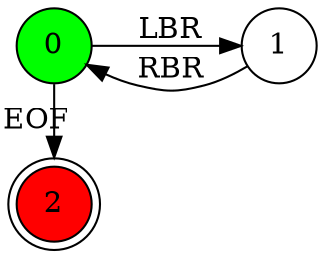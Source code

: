 digraph g
{
rankdir=LR
node [shape=circle]
0 [fillcolor=green; style=filled;]
2 [fillcolor=red; style=filled; shape=doublecircle]
0 -> 1 [label="LBR"]
1 -> 0 [label="RBR"]
0 -> 2 [label=" EOF"]
{rank = same; 0, 2 }
}